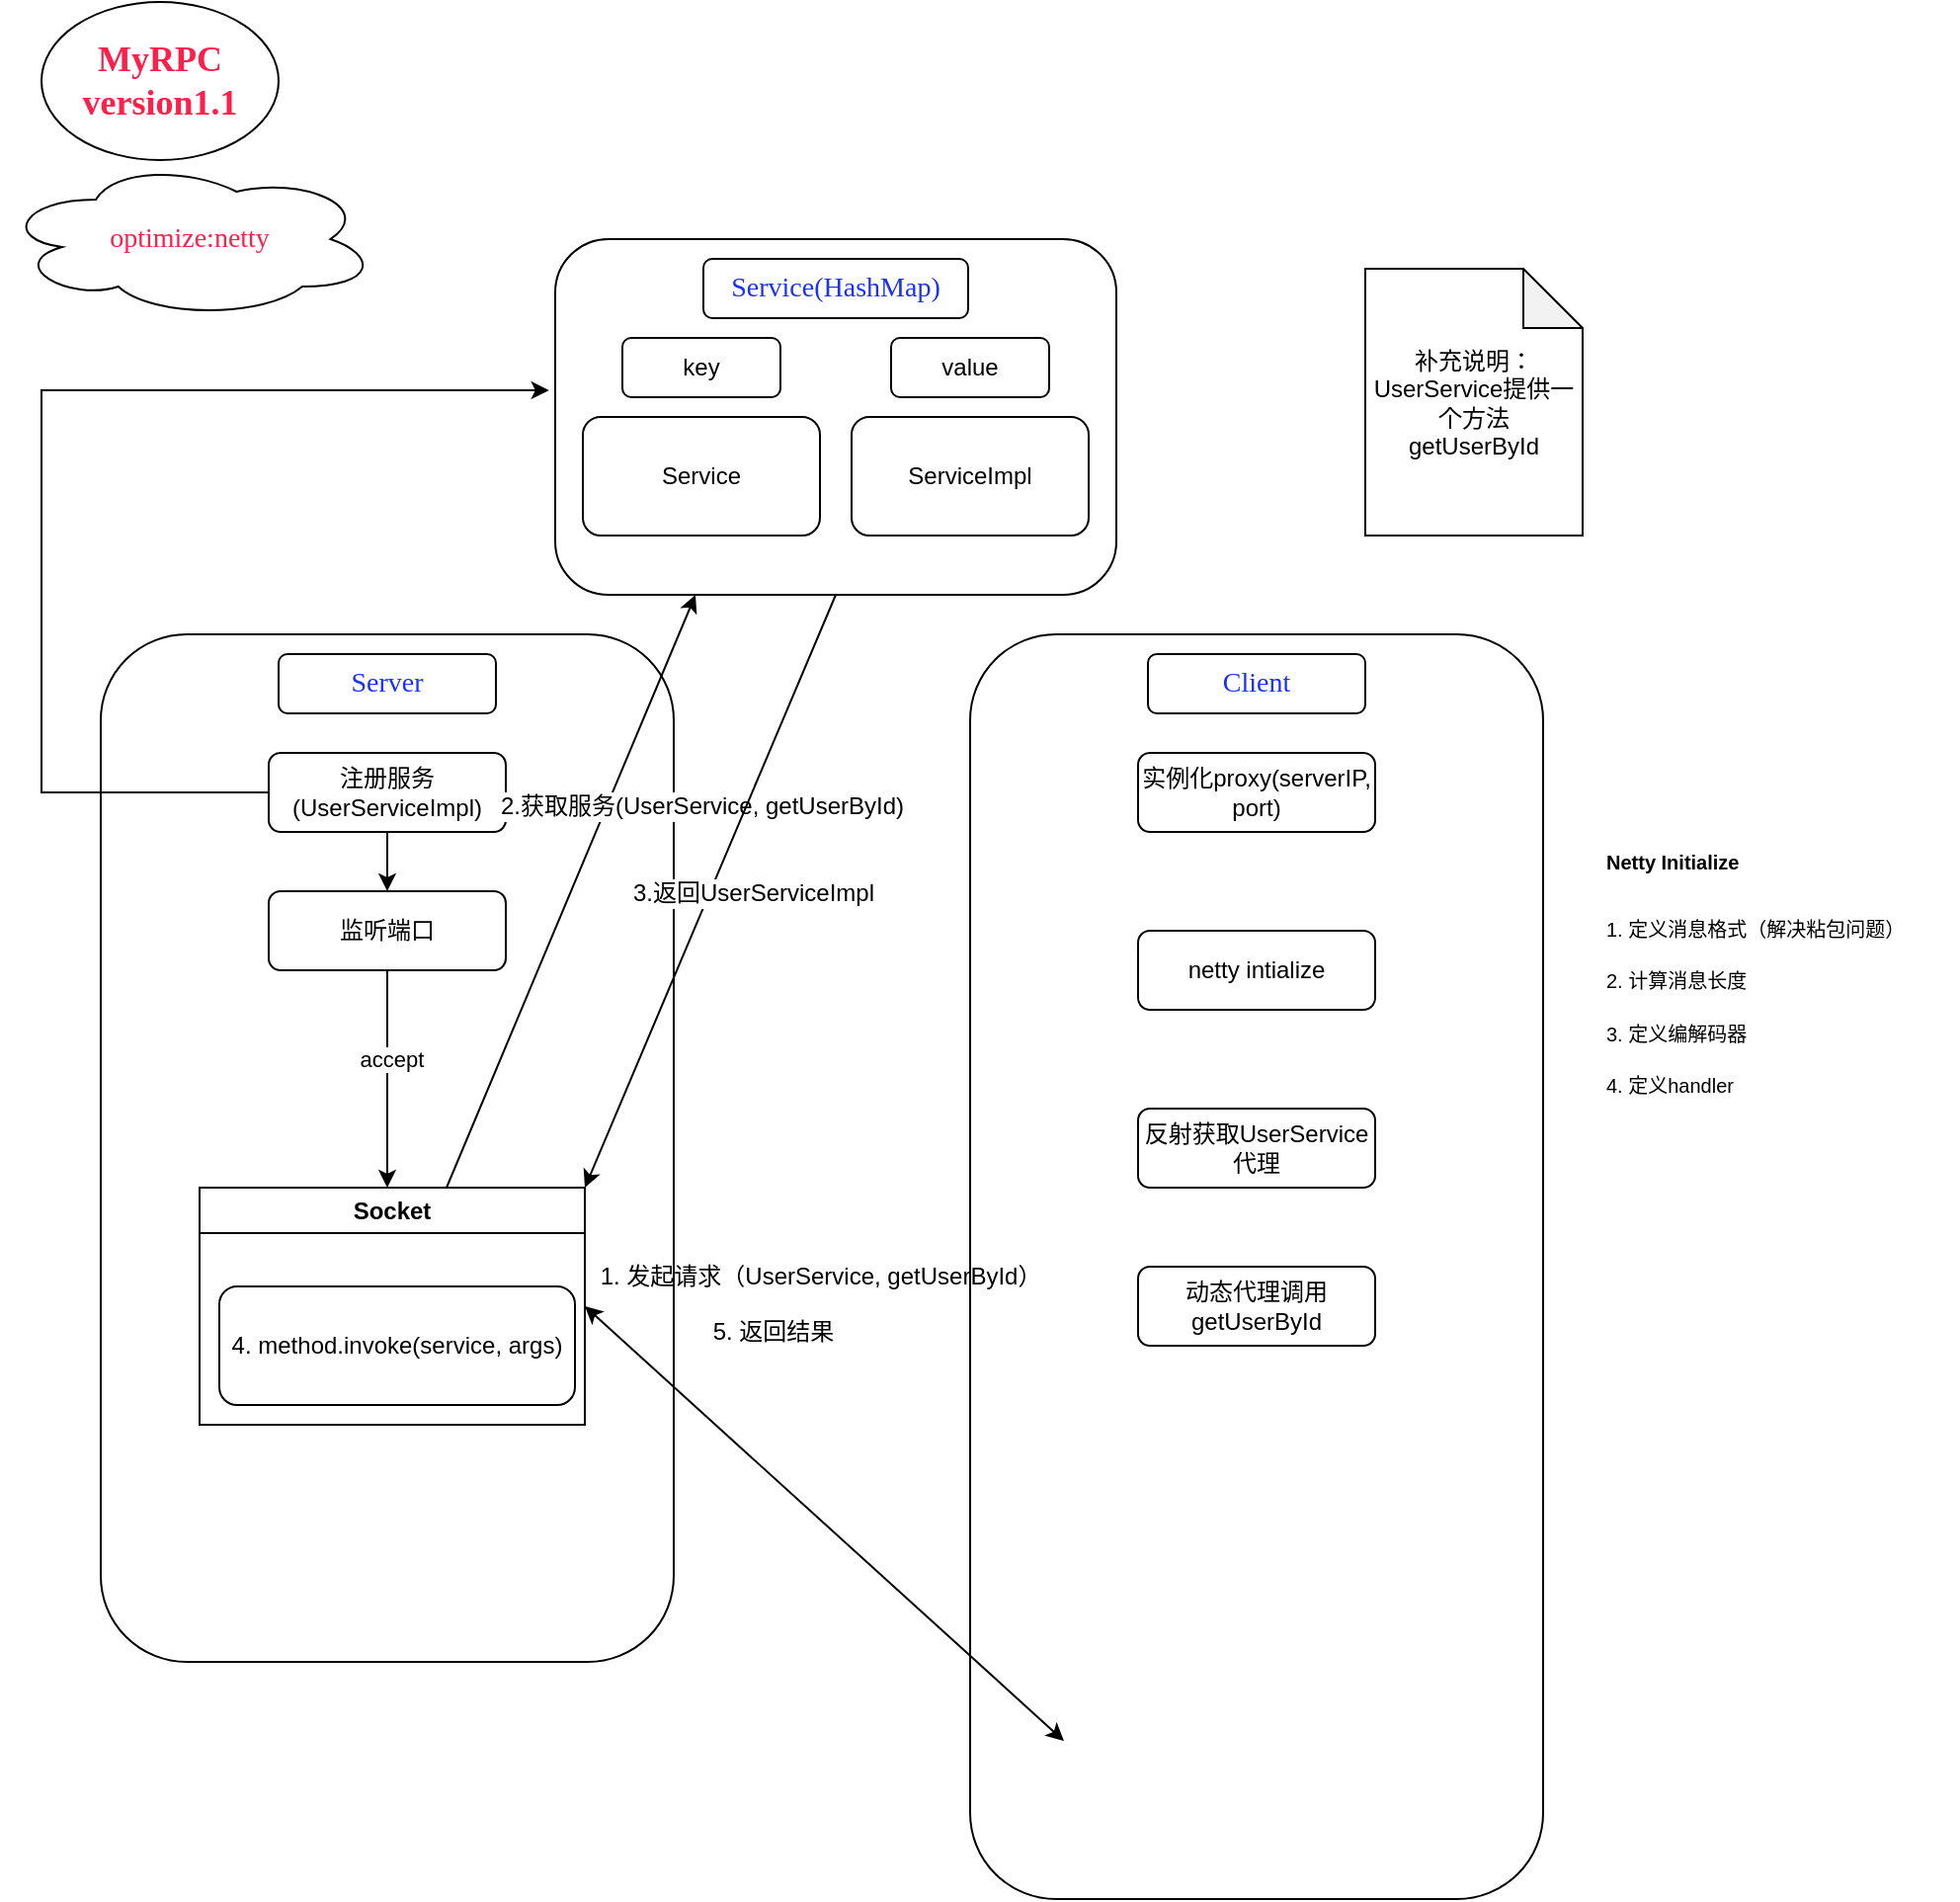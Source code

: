 <mxfile version="26.0.6">
  <diagram name="第 1 页" id="ktQa5jGP8iR777jaCJb1">
    <mxGraphModel dx="1050" dy="1726" grid="1" gridSize="10" guides="1" tooltips="1" connect="1" arrows="1" fold="1" page="1" pageScale="1" pageWidth="827" pageHeight="1169" math="0" shadow="0">
      <root>
        <mxCell id="0" />
        <mxCell id="1" parent="0" />
        <mxCell id="SFvJYZZP8eGJ6HeCGlno-1" value="&lt;div&gt;&lt;br&gt;&lt;/div&gt;" style="rounded=1;whiteSpace=wrap;html=1;" vertex="1" parent="1">
          <mxGeometry x="280" y="40" width="284" height="180" as="geometry" />
        </mxCell>
        <mxCell id="SFvJYZZP8eGJ6HeCGlno-2" value="&lt;font color=&quot;#1930ff&quot; style=&quot;font-size: 14px;&quot; face=&quot;Comic Sans MS&quot;&gt;Service(HashMap)&lt;/font&gt;" style="rounded=1;whiteSpace=wrap;html=1;" vertex="1" parent="1">
          <mxGeometry x="355" y="50" width="134" height="30" as="geometry" />
        </mxCell>
        <mxCell id="SFvJYZZP8eGJ6HeCGlno-3" value="Service" style="rounded=1;whiteSpace=wrap;html=1;" vertex="1" parent="1">
          <mxGeometry x="294" y="130" width="120" height="60" as="geometry" />
        </mxCell>
        <mxCell id="SFvJYZZP8eGJ6HeCGlno-4" value="ServiceImpl" style="rounded=1;whiteSpace=wrap;html=1;" vertex="1" parent="1">
          <mxGeometry x="430" y="130" width="120" height="60" as="geometry" />
        </mxCell>
        <mxCell id="SFvJYZZP8eGJ6HeCGlno-5" value="key" style="rounded=1;whiteSpace=wrap;html=1;" vertex="1" parent="1">
          <mxGeometry x="314" y="90" width="80" height="30" as="geometry" />
        </mxCell>
        <mxCell id="SFvJYZZP8eGJ6HeCGlno-6" value="value" style="rounded=1;whiteSpace=wrap;html=1;" vertex="1" parent="1">
          <mxGeometry x="450" y="90" width="80" height="30" as="geometry" />
        </mxCell>
        <mxCell id="SFvJYZZP8eGJ6HeCGlno-7" value="" style="rounded=1;whiteSpace=wrap;html=1;" vertex="1" parent="1">
          <mxGeometry x="50" y="240" width="290" height="520" as="geometry" />
        </mxCell>
        <mxCell id="SFvJYZZP8eGJ6HeCGlno-8" value="" style="rounded=1;whiteSpace=wrap;html=1;" vertex="1" parent="1">
          <mxGeometry x="490" y="240" width="290" height="640" as="geometry" />
        </mxCell>
        <mxCell id="SFvJYZZP8eGJ6HeCGlno-9" value="&lt;font face=&quot;Comic Sans MS&quot; color=&quot;#1930ff&quot; style=&quot;font-size: 14px;&quot;&gt;Server&lt;/font&gt;" style="rounded=1;whiteSpace=wrap;html=1;" vertex="1" parent="1">
          <mxGeometry x="140" y="250" width="110" height="30" as="geometry" />
        </mxCell>
        <mxCell id="SFvJYZZP8eGJ6HeCGlno-10" value="&lt;font style=&quot;font-size: 14px;&quot; color=&quot;#1930ff&quot; face=&quot;Comic Sans MS&quot;&gt;Client&lt;/font&gt;" style="rounded=1;whiteSpace=wrap;html=1;" vertex="1" parent="1">
          <mxGeometry x="580" y="250" width="110" height="30" as="geometry" />
        </mxCell>
        <mxCell id="SFvJYZZP8eGJ6HeCGlno-11" value="&lt;h2&gt;&lt;font color=&quot;#ff1f4b&quot; style=&quot;font-size: 18px;&quot; face=&quot;Comic Sans MS&quot;&gt;MyRPC&lt;br&gt;version1.1&lt;/font&gt;&lt;/h2&gt;" style="ellipse;whiteSpace=wrap;html=1;" vertex="1" parent="1">
          <mxGeometry x="20" y="-80" width="120" height="80" as="geometry" />
        </mxCell>
        <mxCell id="SFvJYZZP8eGJ6HeCGlno-12" value="" style="edgeStyle=orthogonalEdgeStyle;rounded=0;orthogonalLoop=1;jettySize=auto;html=1;entryX=-0.011;entryY=0.425;entryDx=0;entryDy=0;entryPerimeter=0;" edge="1" parent="1" source="SFvJYZZP8eGJ6HeCGlno-14" target="SFvJYZZP8eGJ6HeCGlno-1">
          <mxGeometry relative="1" as="geometry">
            <mxPoint x="60" y="130" as="targetPoint" />
            <Array as="points">
              <mxPoint x="20" y="320" />
              <mxPoint x="20" y="116" />
            </Array>
          </mxGeometry>
        </mxCell>
        <mxCell id="SFvJYZZP8eGJ6HeCGlno-13" value="" style="edgeStyle=orthogonalEdgeStyle;rounded=0;orthogonalLoop=1;jettySize=auto;html=1;" edge="1" parent="1" source="SFvJYZZP8eGJ6HeCGlno-14" target="SFvJYZZP8eGJ6HeCGlno-24">
          <mxGeometry relative="1" as="geometry" />
        </mxCell>
        <mxCell id="SFvJYZZP8eGJ6HeCGlno-14" value="注册服务(UserServiceImpl)" style="rounded=1;whiteSpace=wrap;html=1;" vertex="1" parent="1">
          <mxGeometry x="135" y="300" width="120" height="40" as="geometry" />
        </mxCell>
        <mxCell id="SFvJYZZP8eGJ6HeCGlno-16" value="实例化proxy(serverIP, port)" style="rounded=1;whiteSpace=wrap;html=1;" vertex="1" parent="1">
          <mxGeometry x="575" y="300" width="120" height="40" as="geometry" />
        </mxCell>
        <mxCell id="SFvJYZZP8eGJ6HeCGlno-18" value="反射获取UserService代理" style="rounded=1;whiteSpace=wrap;html=1;" vertex="1" parent="1">
          <mxGeometry x="575" y="480" width="120" height="40" as="geometry" />
        </mxCell>
        <mxCell id="SFvJYZZP8eGJ6HeCGlno-19" value="补充说明：&lt;div&gt;UserService提供一个方法&lt;/div&gt;&lt;div&gt;getUserById&lt;/div&gt;" style="shape=note;whiteSpace=wrap;html=1;backgroundOutline=1;darkOpacity=0.05;" vertex="1" parent="1">
          <mxGeometry x="690" y="55" width="110" height="135" as="geometry" />
        </mxCell>
        <mxCell id="SFvJYZZP8eGJ6HeCGlno-21" value="动态代理调用getUserById" style="rounded=1;whiteSpace=wrap;html=1;" vertex="1" parent="1">
          <mxGeometry x="575" y="560" width="120" height="40" as="geometry" />
        </mxCell>
        <mxCell id="SFvJYZZP8eGJ6HeCGlno-22" value="" style="edgeStyle=orthogonalEdgeStyle;rounded=0;orthogonalLoop=1;jettySize=auto;html=1;" edge="1" parent="1" source="SFvJYZZP8eGJ6HeCGlno-24">
          <mxGeometry relative="1" as="geometry">
            <mxPoint x="195" y="520" as="targetPoint" />
          </mxGeometry>
        </mxCell>
        <mxCell id="SFvJYZZP8eGJ6HeCGlno-23" value="accept" style="edgeLabel;html=1;align=center;verticalAlign=middle;resizable=0;points=[];" vertex="1" connectable="0" parent="SFvJYZZP8eGJ6HeCGlno-22">
          <mxGeometry x="-0.197" y="2" relative="1" as="geometry">
            <mxPoint as="offset" />
          </mxGeometry>
        </mxCell>
        <mxCell id="SFvJYZZP8eGJ6HeCGlno-24" value="监听端口" style="rounded=1;whiteSpace=wrap;html=1;" vertex="1" parent="1">
          <mxGeometry x="135" y="370" width="120" height="40" as="geometry" />
        </mxCell>
        <mxCell id="SFvJYZZP8eGJ6HeCGlno-25" value="1. 发起请求（UserService, getUserById）" style="text;html=1;align=center;verticalAlign=middle;resizable=0;points=[];autosize=1;strokeColor=none;fillColor=none;" vertex="1" parent="1">
          <mxGeometry x="289" y="550" width="250" height="30" as="geometry" />
        </mxCell>
        <mxCell id="SFvJYZZP8eGJ6HeCGlno-26" value="" style="endArrow=classic;html=1;rounded=0;exitX=0.75;exitY=0;exitDx=0;exitDy=0;entryX=0.25;entryY=1;entryDx=0;entryDy=0;" edge="1" parent="1" target="SFvJYZZP8eGJ6HeCGlno-1">
          <mxGeometry width="50" height="50" relative="1" as="geometry">
            <mxPoint x="225" y="520" as="sourcePoint" />
            <mxPoint x="480" y="390" as="targetPoint" />
          </mxGeometry>
        </mxCell>
        <mxCell id="SFvJYZZP8eGJ6HeCGlno-27" value="&lt;font style=&quot;font-size: 12px;&quot;&gt;2.获取服务(UserService, getUserById)&lt;/font&gt;" style="edgeLabel;html=1;align=center;verticalAlign=middle;resizable=0;points=[];" vertex="1" connectable="0" parent="SFvJYZZP8eGJ6HeCGlno-26">
          <mxGeometry x="0.068" y="-2" relative="1" as="geometry">
            <mxPoint x="60" y="-34" as="offset" />
          </mxGeometry>
        </mxCell>
        <mxCell id="SFvJYZZP8eGJ6HeCGlno-28" value="Socket" style="swimlane;whiteSpace=wrap;html=1;" vertex="1" parent="1">
          <mxGeometry x="100" y="520" width="195" height="120" as="geometry" />
        </mxCell>
        <mxCell id="SFvJYZZP8eGJ6HeCGlno-29" value="" style="endArrow=classic;html=1;rounded=0;exitX=0.5;exitY=1;exitDx=0;exitDy=0;entryX=1;entryY=0;entryDx=0;entryDy=0;" edge="1" parent="1" source="SFvJYZZP8eGJ6HeCGlno-1" target="SFvJYZZP8eGJ6HeCGlno-28">
          <mxGeometry width="50" height="50" relative="1" as="geometry">
            <mxPoint x="470" y="450" as="sourcePoint" />
            <mxPoint x="520" y="400" as="targetPoint" />
          </mxGeometry>
        </mxCell>
        <mxCell id="SFvJYZZP8eGJ6HeCGlno-30" value="&lt;font style=&quot;font-size: 12px;&quot;&gt;3.返回UserServiceImpl&lt;/font&gt;" style="edgeLabel;html=1;align=center;verticalAlign=middle;resizable=0;points=[];" vertex="1" connectable="0" parent="SFvJYZZP8eGJ6HeCGlno-29">
          <mxGeometry x="-0.011" y="3" relative="1" as="geometry">
            <mxPoint x="18" y="1" as="offset" />
          </mxGeometry>
        </mxCell>
        <mxCell id="SFvJYZZP8eGJ6HeCGlno-32" value="" style="endArrow=classic;startArrow=classic;html=1;rounded=0;exitX=1;exitY=0.5;exitDx=0;exitDy=0;entryX=0;entryY=0.5;entryDx=0;entryDy=0;" edge="1" parent="1" source="SFvJYZZP8eGJ6HeCGlno-28">
          <mxGeometry width="50" height="50" relative="1" as="geometry">
            <mxPoint x="470" y="430" as="sourcePoint" />
            <mxPoint x="537.5" y="800" as="targetPoint" />
          </mxGeometry>
        </mxCell>
        <mxCell id="SFvJYZZP8eGJ6HeCGlno-33" value="4. method.invoke(service, args)" style="rounded=1;whiteSpace=wrap;html=1;" vertex="1" parent="1">
          <mxGeometry x="110" y="570" width="180" height="60" as="geometry" />
        </mxCell>
        <mxCell id="SFvJYZZP8eGJ6HeCGlno-34" value="5. 返回结果" style="text;html=1;align=center;verticalAlign=middle;resizable=0;points=[];autosize=1;strokeColor=none;fillColor=none;" vertex="1" parent="1">
          <mxGeometry x="350" y="578" width="80" height="30" as="geometry" />
        </mxCell>
        <mxCell id="SFvJYZZP8eGJ6HeCGlno-36" value="&lt;font style=&quot;font-size: 14px; color: rgb(255, 31, 75);&quot; face=&quot;Comic Sans MS&quot;&gt;optimize:netty&lt;/font&gt;" style="ellipse;shape=cloud;whiteSpace=wrap;html=1;" vertex="1" parent="1">
          <mxGeometry width="190" height="80" as="geometry" />
        </mxCell>
        <mxCell id="SFvJYZZP8eGJ6HeCGlno-42" value="netty intialize" style="rounded=1;whiteSpace=wrap;html=1;" vertex="1" parent="1">
          <mxGeometry x="575" y="390" width="120" height="40" as="geometry" />
        </mxCell>
        <mxCell id="SFvJYZZP8eGJ6HeCGlno-44" value="&lt;h1 style=&quot;margin-top: 0px;&quot;&gt;&lt;font style=&quot;font-size: 10px;&quot;&gt;Netty Initialize&lt;/font&gt;&lt;/h1&gt;&lt;p&gt;&lt;font style=&quot;font-size: 10px;&quot;&gt;1. 定义消息格式（解决粘包问题）&lt;/font&gt;&lt;/p&gt;&lt;p&gt;&lt;font style=&quot;font-size: 10px;&quot;&gt;2. 计算消息长度&lt;/font&gt;&lt;/p&gt;&lt;p&gt;&lt;font style=&quot;font-size: 10px;&quot;&gt;3. 定义编解码器&lt;/font&gt;&lt;/p&gt;&lt;p&gt;&lt;font style=&quot;font-size: 10px;&quot;&gt;4. 定义handler&lt;/font&gt;&lt;/p&gt;" style="text;html=1;whiteSpace=wrap;overflow=hidden;rounded=0;" vertex="1" parent="1">
          <mxGeometry x="810" y="330" width="180" height="160" as="geometry" />
        </mxCell>
      </root>
    </mxGraphModel>
  </diagram>
</mxfile>
